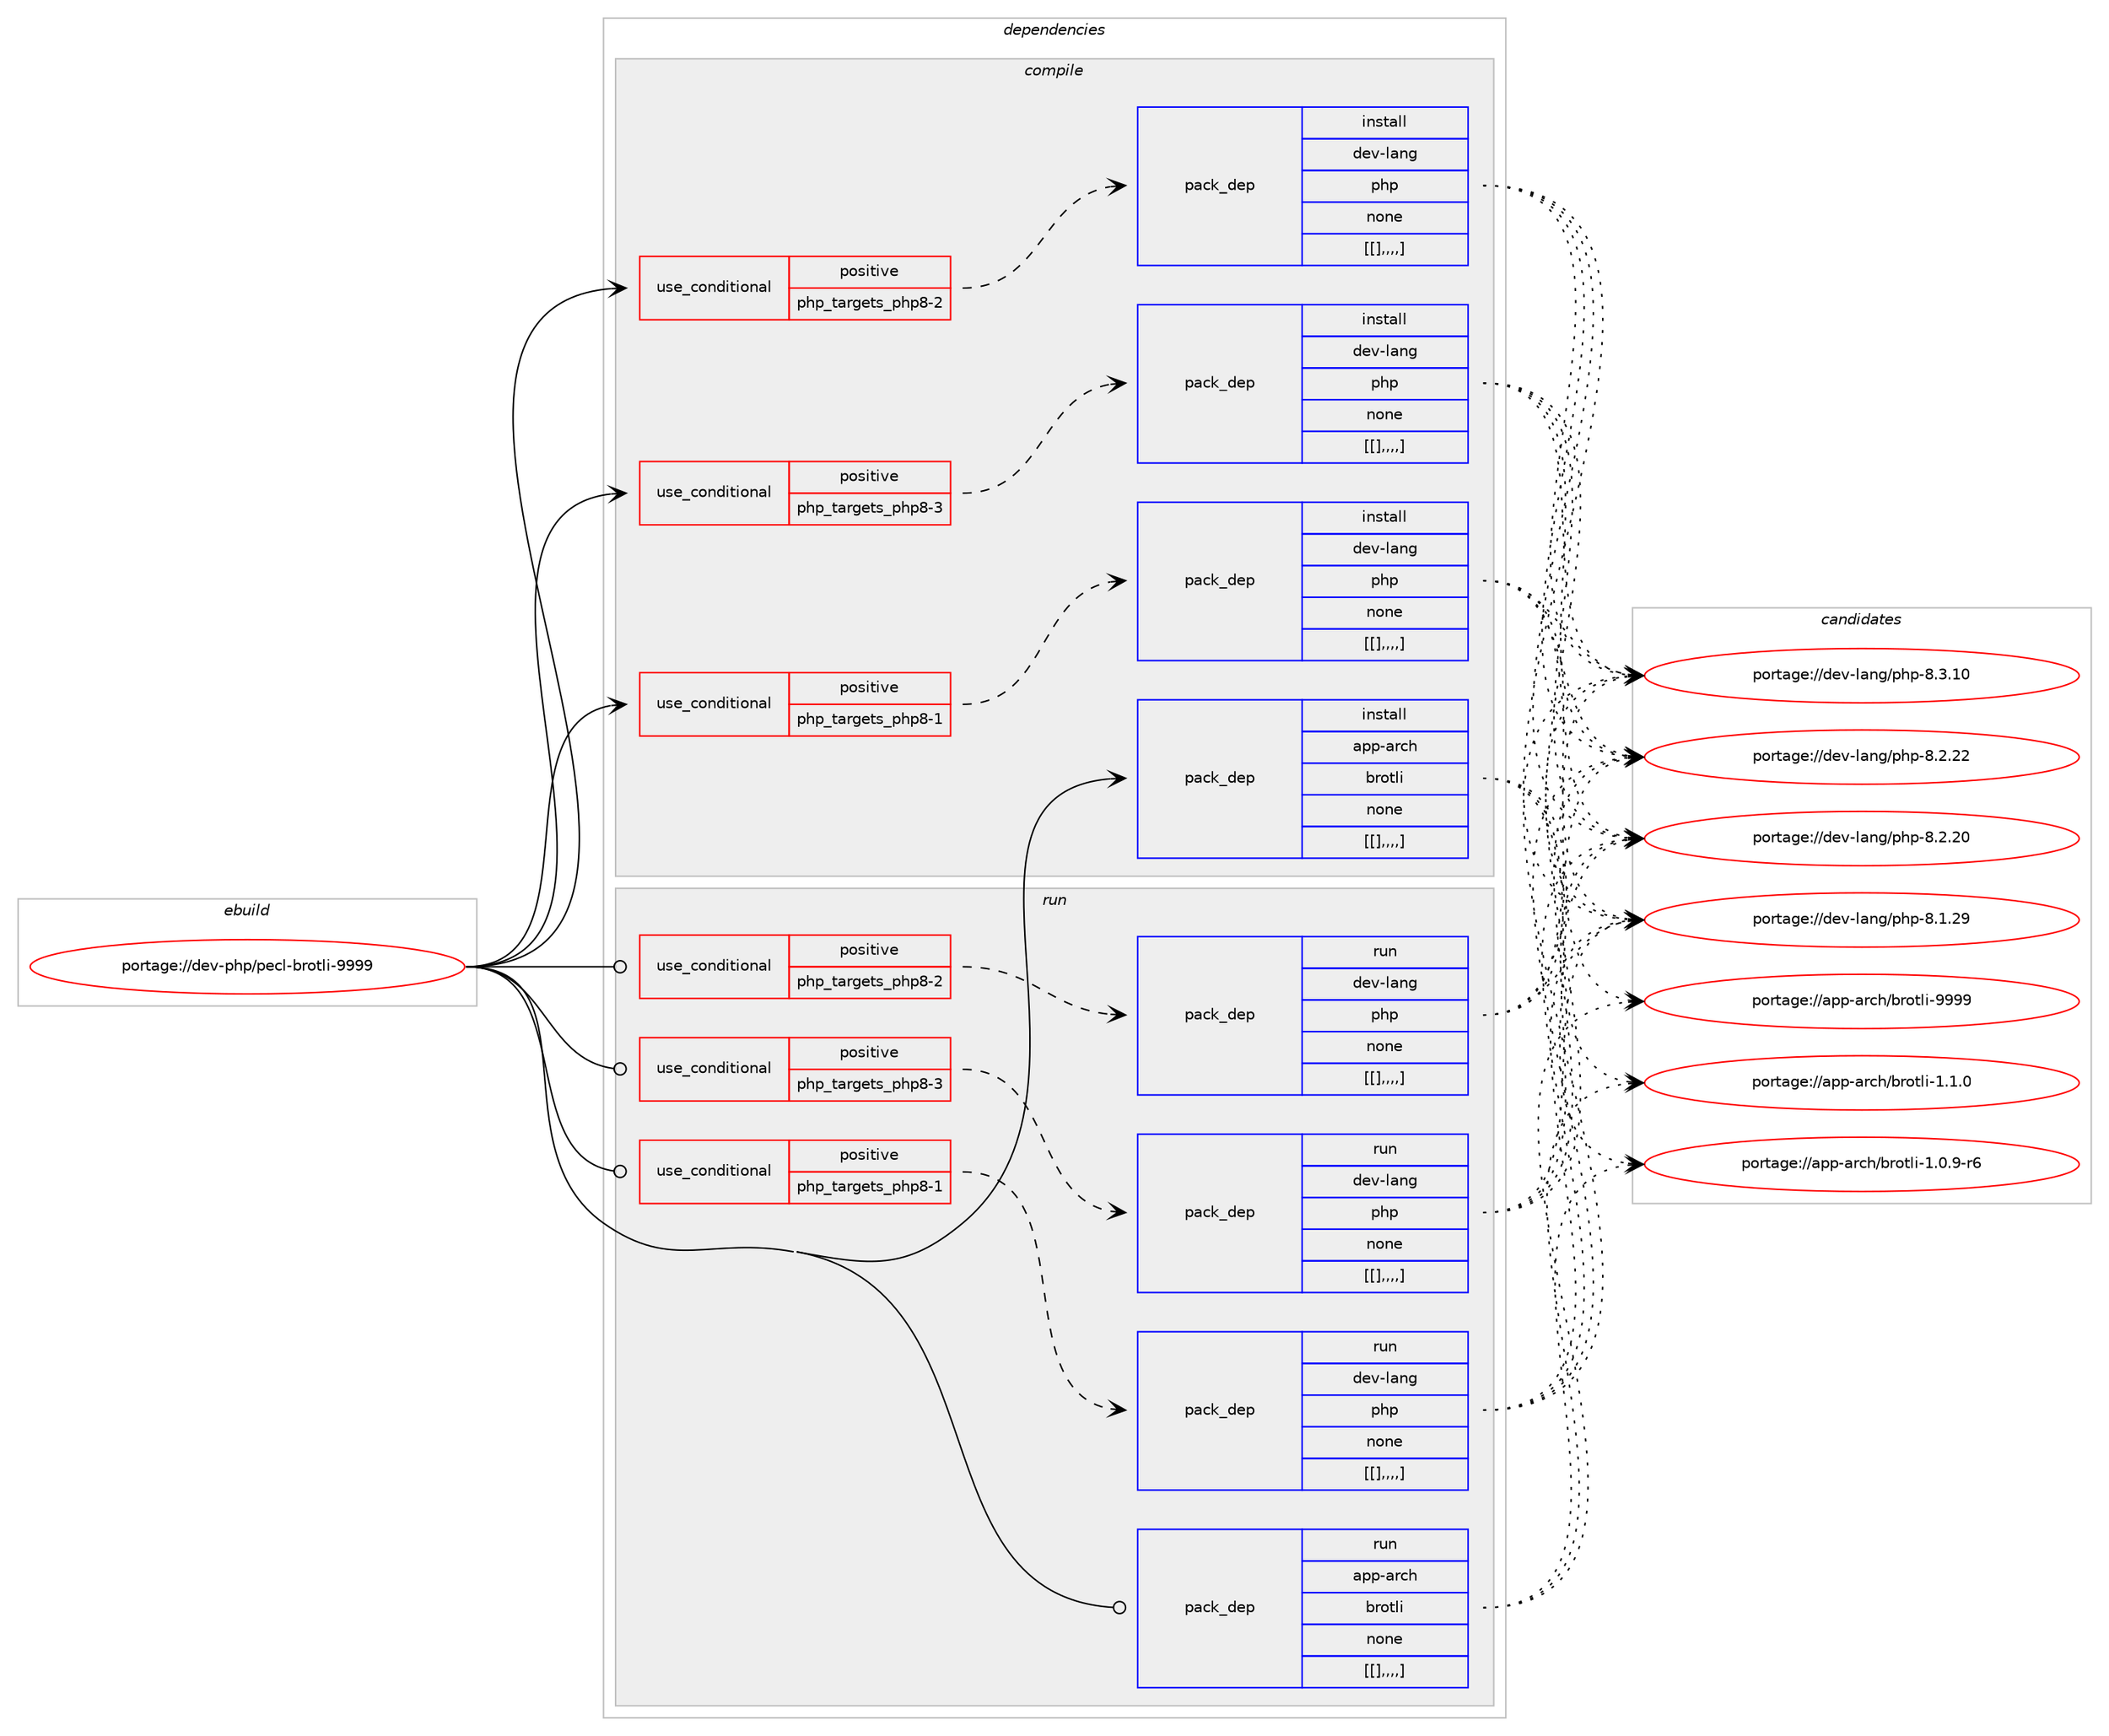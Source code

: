 digraph prolog {

# *************
# Graph options
# *************

newrank=true;
concentrate=true;
compound=true;
graph [rankdir=LR,fontname=Helvetica,fontsize=10,ranksep=1.5];#, ranksep=2.5, nodesep=0.2];
edge  [arrowhead=vee];
node  [fontname=Helvetica,fontsize=10];

# **********
# The ebuild
# **********

subgraph cluster_leftcol {
color=gray;
label=<<i>ebuild</i>>;
id [label="portage://dev-php/pecl-brotli-9999", color=red, width=4, href="../dev-php/pecl-brotli-9999.svg"];
}

# ****************
# The dependencies
# ****************

subgraph cluster_midcol {
color=gray;
label=<<i>dependencies</i>>;
subgraph cluster_compile {
fillcolor="#eeeeee";
style=filled;
label=<<i>compile</i>>;
subgraph cond30678 {
dependency140782 [label=<<TABLE BORDER="0" CELLBORDER="1" CELLSPACING="0" CELLPADDING="4"><TR><TD ROWSPAN="3" CELLPADDING="10">use_conditional</TD></TR><TR><TD>positive</TD></TR><TR><TD>php_targets_php8-1</TD></TR></TABLE>>, shape=none, color=red];
subgraph pack108900 {
dependency140783 [label=<<TABLE BORDER="0" CELLBORDER="1" CELLSPACING="0" CELLPADDING="4" WIDTH="220"><TR><TD ROWSPAN="6" CELLPADDING="30">pack_dep</TD></TR><TR><TD WIDTH="110">install</TD></TR><TR><TD>dev-lang</TD></TR><TR><TD>php</TD></TR><TR><TD>none</TD></TR><TR><TD>[[],,,,]</TD></TR></TABLE>>, shape=none, color=blue];
}
dependency140782:e -> dependency140783:w [weight=20,style="dashed",arrowhead="vee"];
}
id:e -> dependency140782:w [weight=20,style="solid",arrowhead="vee"];
subgraph cond30679 {
dependency140784 [label=<<TABLE BORDER="0" CELLBORDER="1" CELLSPACING="0" CELLPADDING="4"><TR><TD ROWSPAN="3" CELLPADDING="10">use_conditional</TD></TR><TR><TD>positive</TD></TR><TR><TD>php_targets_php8-2</TD></TR></TABLE>>, shape=none, color=red];
subgraph pack108901 {
dependency140785 [label=<<TABLE BORDER="0" CELLBORDER="1" CELLSPACING="0" CELLPADDING="4" WIDTH="220"><TR><TD ROWSPAN="6" CELLPADDING="30">pack_dep</TD></TR><TR><TD WIDTH="110">install</TD></TR><TR><TD>dev-lang</TD></TR><TR><TD>php</TD></TR><TR><TD>none</TD></TR><TR><TD>[[],,,,]</TD></TR></TABLE>>, shape=none, color=blue];
}
dependency140784:e -> dependency140785:w [weight=20,style="dashed",arrowhead="vee"];
}
id:e -> dependency140784:w [weight=20,style="solid",arrowhead="vee"];
subgraph cond30680 {
dependency140786 [label=<<TABLE BORDER="0" CELLBORDER="1" CELLSPACING="0" CELLPADDING="4"><TR><TD ROWSPAN="3" CELLPADDING="10">use_conditional</TD></TR><TR><TD>positive</TD></TR><TR><TD>php_targets_php8-3</TD></TR></TABLE>>, shape=none, color=red];
subgraph pack108902 {
dependency140787 [label=<<TABLE BORDER="0" CELLBORDER="1" CELLSPACING="0" CELLPADDING="4" WIDTH="220"><TR><TD ROWSPAN="6" CELLPADDING="30">pack_dep</TD></TR><TR><TD WIDTH="110">install</TD></TR><TR><TD>dev-lang</TD></TR><TR><TD>php</TD></TR><TR><TD>none</TD></TR><TR><TD>[[],,,,]</TD></TR></TABLE>>, shape=none, color=blue];
}
dependency140786:e -> dependency140787:w [weight=20,style="dashed",arrowhead="vee"];
}
id:e -> dependency140786:w [weight=20,style="solid",arrowhead="vee"];
subgraph pack108903 {
dependency140788 [label=<<TABLE BORDER="0" CELLBORDER="1" CELLSPACING="0" CELLPADDING="4" WIDTH="220"><TR><TD ROWSPAN="6" CELLPADDING="30">pack_dep</TD></TR><TR><TD WIDTH="110">install</TD></TR><TR><TD>app-arch</TD></TR><TR><TD>brotli</TD></TR><TR><TD>none</TD></TR><TR><TD>[[],,,,]</TD></TR></TABLE>>, shape=none, color=blue];
}
id:e -> dependency140788:w [weight=20,style="solid",arrowhead="vee"];
}
subgraph cluster_compileandrun {
fillcolor="#eeeeee";
style=filled;
label=<<i>compile and run</i>>;
}
subgraph cluster_run {
fillcolor="#eeeeee";
style=filled;
label=<<i>run</i>>;
subgraph cond30681 {
dependency140789 [label=<<TABLE BORDER="0" CELLBORDER="1" CELLSPACING="0" CELLPADDING="4"><TR><TD ROWSPAN="3" CELLPADDING="10">use_conditional</TD></TR><TR><TD>positive</TD></TR><TR><TD>php_targets_php8-1</TD></TR></TABLE>>, shape=none, color=red];
subgraph pack108904 {
dependency140790 [label=<<TABLE BORDER="0" CELLBORDER="1" CELLSPACING="0" CELLPADDING="4" WIDTH="220"><TR><TD ROWSPAN="6" CELLPADDING="30">pack_dep</TD></TR><TR><TD WIDTH="110">run</TD></TR><TR><TD>dev-lang</TD></TR><TR><TD>php</TD></TR><TR><TD>none</TD></TR><TR><TD>[[],,,,]</TD></TR></TABLE>>, shape=none, color=blue];
}
dependency140789:e -> dependency140790:w [weight=20,style="dashed",arrowhead="vee"];
}
id:e -> dependency140789:w [weight=20,style="solid",arrowhead="odot"];
subgraph cond30682 {
dependency140791 [label=<<TABLE BORDER="0" CELLBORDER="1" CELLSPACING="0" CELLPADDING="4"><TR><TD ROWSPAN="3" CELLPADDING="10">use_conditional</TD></TR><TR><TD>positive</TD></TR><TR><TD>php_targets_php8-2</TD></TR></TABLE>>, shape=none, color=red];
subgraph pack108905 {
dependency140792 [label=<<TABLE BORDER="0" CELLBORDER="1" CELLSPACING="0" CELLPADDING="4" WIDTH="220"><TR><TD ROWSPAN="6" CELLPADDING="30">pack_dep</TD></TR><TR><TD WIDTH="110">run</TD></TR><TR><TD>dev-lang</TD></TR><TR><TD>php</TD></TR><TR><TD>none</TD></TR><TR><TD>[[],,,,]</TD></TR></TABLE>>, shape=none, color=blue];
}
dependency140791:e -> dependency140792:w [weight=20,style="dashed",arrowhead="vee"];
}
id:e -> dependency140791:w [weight=20,style="solid",arrowhead="odot"];
subgraph cond30683 {
dependency140793 [label=<<TABLE BORDER="0" CELLBORDER="1" CELLSPACING="0" CELLPADDING="4"><TR><TD ROWSPAN="3" CELLPADDING="10">use_conditional</TD></TR><TR><TD>positive</TD></TR><TR><TD>php_targets_php8-3</TD></TR></TABLE>>, shape=none, color=red];
subgraph pack108906 {
dependency140794 [label=<<TABLE BORDER="0" CELLBORDER="1" CELLSPACING="0" CELLPADDING="4" WIDTH="220"><TR><TD ROWSPAN="6" CELLPADDING="30">pack_dep</TD></TR><TR><TD WIDTH="110">run</TD></TR><TR><TD>dev-lang</TD></TR><TR><TD>php</TD></TR><TR><TD>none</TD></TR><TR><TD>[[],,,,]</TD></TR></TABLE>>, shape=none, color=blue];
}
dependency140793:e -> dependency140794:w [weight=20,style="dashed",arrowhead="vee"];
}
id:e -> dependency140793:w [weight=20,style="solid",arrowhead="odot"];
subgraph pack108907 {
dependency140795 [label=<<TABLE BORDER="0" CELLBORDER="1" CELLSPACING="0" CELLPADDING="4" WIDTH="220"><TR><TD ROWSPAN="6" CELLPADDING="30">pack_dep</TD></TR><TR><TD WIDTH="110">run</TD></TR><TR><TD>app-arch</TD></TR><TR><TD>brotli</TD></TR><TR><TD>none</TD></TR><TR><TD>[[],,,,]</TD></TR></TABLE>>, shape=none, color=blue];
}
id:e -> dependency140795:w [weight=20,style="solid",arrowhead="odot"];
}
}

# **************
# The candidates
# **************

subgraph cluster_choices {
rank=same;
color=gray;
label=<<i>candidates</i>>;

subgraph choice108900 {
color=black;
nodesep=1;
choice10010111845108971101034711210411245564651464948 [label="portage://dev-lang/php-8.3.10", color=red, width=4,href="../dev-lang/php-8.3.10.svg"];
choice10010111845108971101034711210411245564650465050 [label="portage://dev-lang/php-8.2.22", color=red, width=4,href="../dev-lang/php-8.2.22.svg"];
choice10010111845108971101034711210411245564650465048 [label="portage://dev-lang/php-8.2.20", color=red, width=4,href="../dev-lang/php-8.2.20.svg"];
choice10010111845108971101034711210411245564649465057 [label="portage://dev-lang/php-8.1.29", color=red, width=4,href="../dev-lang/php-8.1.29.svg"];
dependency140783:e -> choice10010111845108971101034711210411245564651464948:w [style=dotted,weight="100"];
dependency140783:e -> choice10010111845108971101034711210411245564650465050:w [style=dotted,weight="100"];
dependency140783:e -> choice10010111845108971101034711210411245564650465048:w [style=dotted,weight="100"];
dependency140783:e -> choice10010111845108971101034711210411245564649465057:w [style=dotted,weight="100"];
}
subgraph choice108901 {
color=black;
nodesep=1;
choice10010111845108971101034711210411245564651464948 [label="portage://dev-lang/php-8.3.10", color=red, width=4,href="../dev-lang/php-8.3.10.svg"];
choice10010111845108971101034711210411245564650465050 [label="portage://dev-lang/php-8.2.22", color=red, width=4,href="../dev-lang/php-8.2.22.svg"];
choice10010111845108971101034711210411245564650465048 [label="portage://dev-lang/php-8.2.20", color=red, width=4,href="../dev-lang/php-8.2.20.svg"];
choice10010111845108971101034711210411245564649465057 [label="portage://dev-lang/php-8.1.29", color=red, width=4,href="../dev-lang/php-8.1.29.svg"];
dependency140785:e -> choice10010111845108971101034711210411245564651464948:w [style=dotted,weight="100"];
dependency140785:e -> choice10010111845108971101034711210411245564650465050:w [style=dotted,weight="100"];
dependency140785:e -> choice10010111845108971101034711210411245564650465048:w [style=dotted,weight="100"];
dependency140785:e -> choice10010111845108971101034711210411245564649465057:w [style=dotted,weight="100"];
}
subgraph choice108902 {
color=black;
nodesep=1;
choice10010111845108971101034711210411245564651464948 [label="portage://dev-lang/php-8.3.10", color=red, width=4,href="../dev-lang/php-8.3.10.svg"];
choice10010111845108971101034711210411245564650465050 [label="portage://dev-lang/php-8.2.22", color=red, width=4,href="../dev-lang/php-8.2.22.svg"];
choice10010111845108971101034711210411245564650465048 [label="portage://dev-lang/php-8.2.20", color=red, width=4,href="../dev-lang/php-8.2.20.svg"];
choice10010111845108971101034711210411245564649465057 [label="portage://dev-lang/php-8.1.29", color=red, width=4,href="../dev-lang/php-8.1.29.svg"];
dependency140787:e -> choice10010111845108971101034711210411245564651464948:w [style=dotted,weight="100"];
dependency140787:e -> choice10010111845108971101034711210411245564650465050:w [style=dotted,weight="100"];
dependency140787:e -> choice10010111845108971101034711210411245564650465048:w [style=dotted,weight="100"];
dependency140787:e -> choice10010111845108971101034711210411245564649465057:w [style=dotted,weight="100"];
}
subgraph choice108903 {
color=black;
nodesep=1;
choice9711211245971149910447981141111161081054557575757 [label="portage://app-arch/brotli-9999", color=red, width=4,href="../app-arch/brotli-9999.svg"];
choice971121124597114991044798114111116108105454946494648 [label="portage://app-arch/brotli-1.1.0", color=red, width=4,href="../app-arch/brotli-1.1.0.svg"];
choice9711211245971149910447981141111161081054549464846574511454 [label="portage://app-arch/brotli-1.0.9-r6", color=red, width=4,href="../app-arch/brotli-1.0.9-r6.svg"];
dependency140788:e -> choice9711211245971149910447981141111161081054557575757:w [style=dotted,weight="100"];
dependency140788:e -> choice971121124597114991044798114111116108105454946494648:w [style=dotted,weight="100"];
dependency140788:e -> choice9711211245971149910447981141111161081054549464846574511454:w [style=dotted,weight="100"];
}
subgraph choice108904 {
color=black;
nodesep=1;
choice10010111845108971101034711210411245564651464948 [label="portage://dev-lang/php-8.3.10", color=red, width=4,href="../dev-lang/php-8.3.10.svg"];
choice10010111845108971101034711210411245564650465050 [label="portage://dev-lang/php-8.2.22", color=red, width=4,href="../dev-lang/php-8.2.22.svg"];
choice10010111845108971101034711210411245564650465048 [label="portage://dev-lang/php-8.2.20", color=red, width=4,href="../dev-lang/php-8.2.20.svg"];
choice10010111845108971101034711210411245564649465057 [label="portage://dev-lang/php-8.1.29", color=red, width=4,href="../dev-lang/php-8.1.29.svg"];
dependency140790:e -> choice10010111845108971101034711210411245564651464948:w [style=dotted,weight="100"];
dependency140790:e -> choice10010111845108971101034711210411245564650465050:w [style=dotted,weight="100"];
dependency140790:e -> choice10010111845108971101034711210411245564650465048:w [style=dotted,weight="100"];
dependency140790:e -> choice10010111845108971101034711210411245564649465057:w [style=dotted,weight="100"];
}
subgraph choice108905 {
color=black;
nodesep=1;
choice10010111845108971101034711210411245564651464948 [label="portage://dev-lang/php-8.3.10", color=red, width=4,href="../dev-lang/php-8.3.10.svg"];
choice10010111845108971101034711210411245564650465050 [label="portage://dev-lang/php-8.2.22", color=red, width=4,href="../dev-lang/php-8.2.22.svg"];
choice10010111845108971101034711210411245564650465048 [label="portage://dev-lang/php-8.2.20", color=red, width=4,href="../dev-lang/php-8.2.20.svg"];
choice10010111845108971101034711210411245564649465057 [label="portage://dev-lang/php-8.1.29", color=red, width=4,href="../dev-lang/php-8.1.29.svg"];
dependency140792:e -> choice10010111845108971101034711210411245564651464948:w [style=dotted,weight="100"];
dependency140792:e -> choice10010111845108971101034711210411245564650465050:w [style=dotted,weight="100"];
dependency140792:e -> choice10010111845108971101034711210411245564650465048:w [style=dotted,weight="100"];
dependency140792:e -> choice10010111845108971101034711210411245564649465057:w [style=dotted,weight="100"];
}
subgraph choice108906 {
color=black;
nodesep=1;
choice10010111845108971101034711210411245564651464948 [label="portage://dev-lang/php-8.3.10", color=red, width=4,href="../dev-lang/php-8.3.10.svg"];
choice10010111845108971101034711210411245564650465050 [label="portage://dev-lang/php-8.2.22", color=red, width=4,href="../dev-lang/php-8.2.22.svg"];
choice10010111845108971101034711210411245564650465048 [label="portage://dev-lang/php-8.2.20", color=red, width=4,href="../dev-lang/php-8.2.20.svg"];
choice10010111845108971101034711210411245564649465057 [label="portage://dev-lang/php-8.1.29", color=red, width=4,href="../dev-lang/php-8.1.29.svg"];
dependency140794:e -> choice10010111845108971101034711210411245564651464948:w [style=dotted,weight="100"];
dependency140794:e -> choice10010111845108971101034711210411245564650465050:w [style=dotted,weight="100"];
dependency140794:e -> choice10010111845108971101034711210411245564650465048:w [style=dotted,weight="100"];
dependency140794:e -> choice10010111845108971101034711210411245564649465057:w [style=dotted,weight="100"];
}
subgraph choice108907 {
color=black;
nodesep=1;
choice9711211245971149910447981141111161081054557575757 [label="portage://app-arch/brotli-9999", color=red, width=4,href="../app-arch/brotli-9999.svg"];
choice971121124597114991044798114111116108105454946494648 [label="portage://app-arch/brotli-1.1.0", color=red, width=4,href="../app-arch/brotli-1.1.0.svg"];
choice9711211245971149910447981141111161081054549464846574511454 [label="portage://app-arch/brotli-1.0.9-r6", color=red, width=4,href="../app-arch/brotli-1.0.9-r6.svg"];
dependency140795:e -> choice9711211245971149910447981141111161081054557575757:w [style=dotted,weight="100"];
dependency140795:e -> choice971121124597114991044798114111116108105454946494648:w [style=dotted,weight="100"];
dependency140795:e -> choice9711211245971149910447981141111161081054549464846574511454:w [style=dotted,weight="100"];
}
}

}

